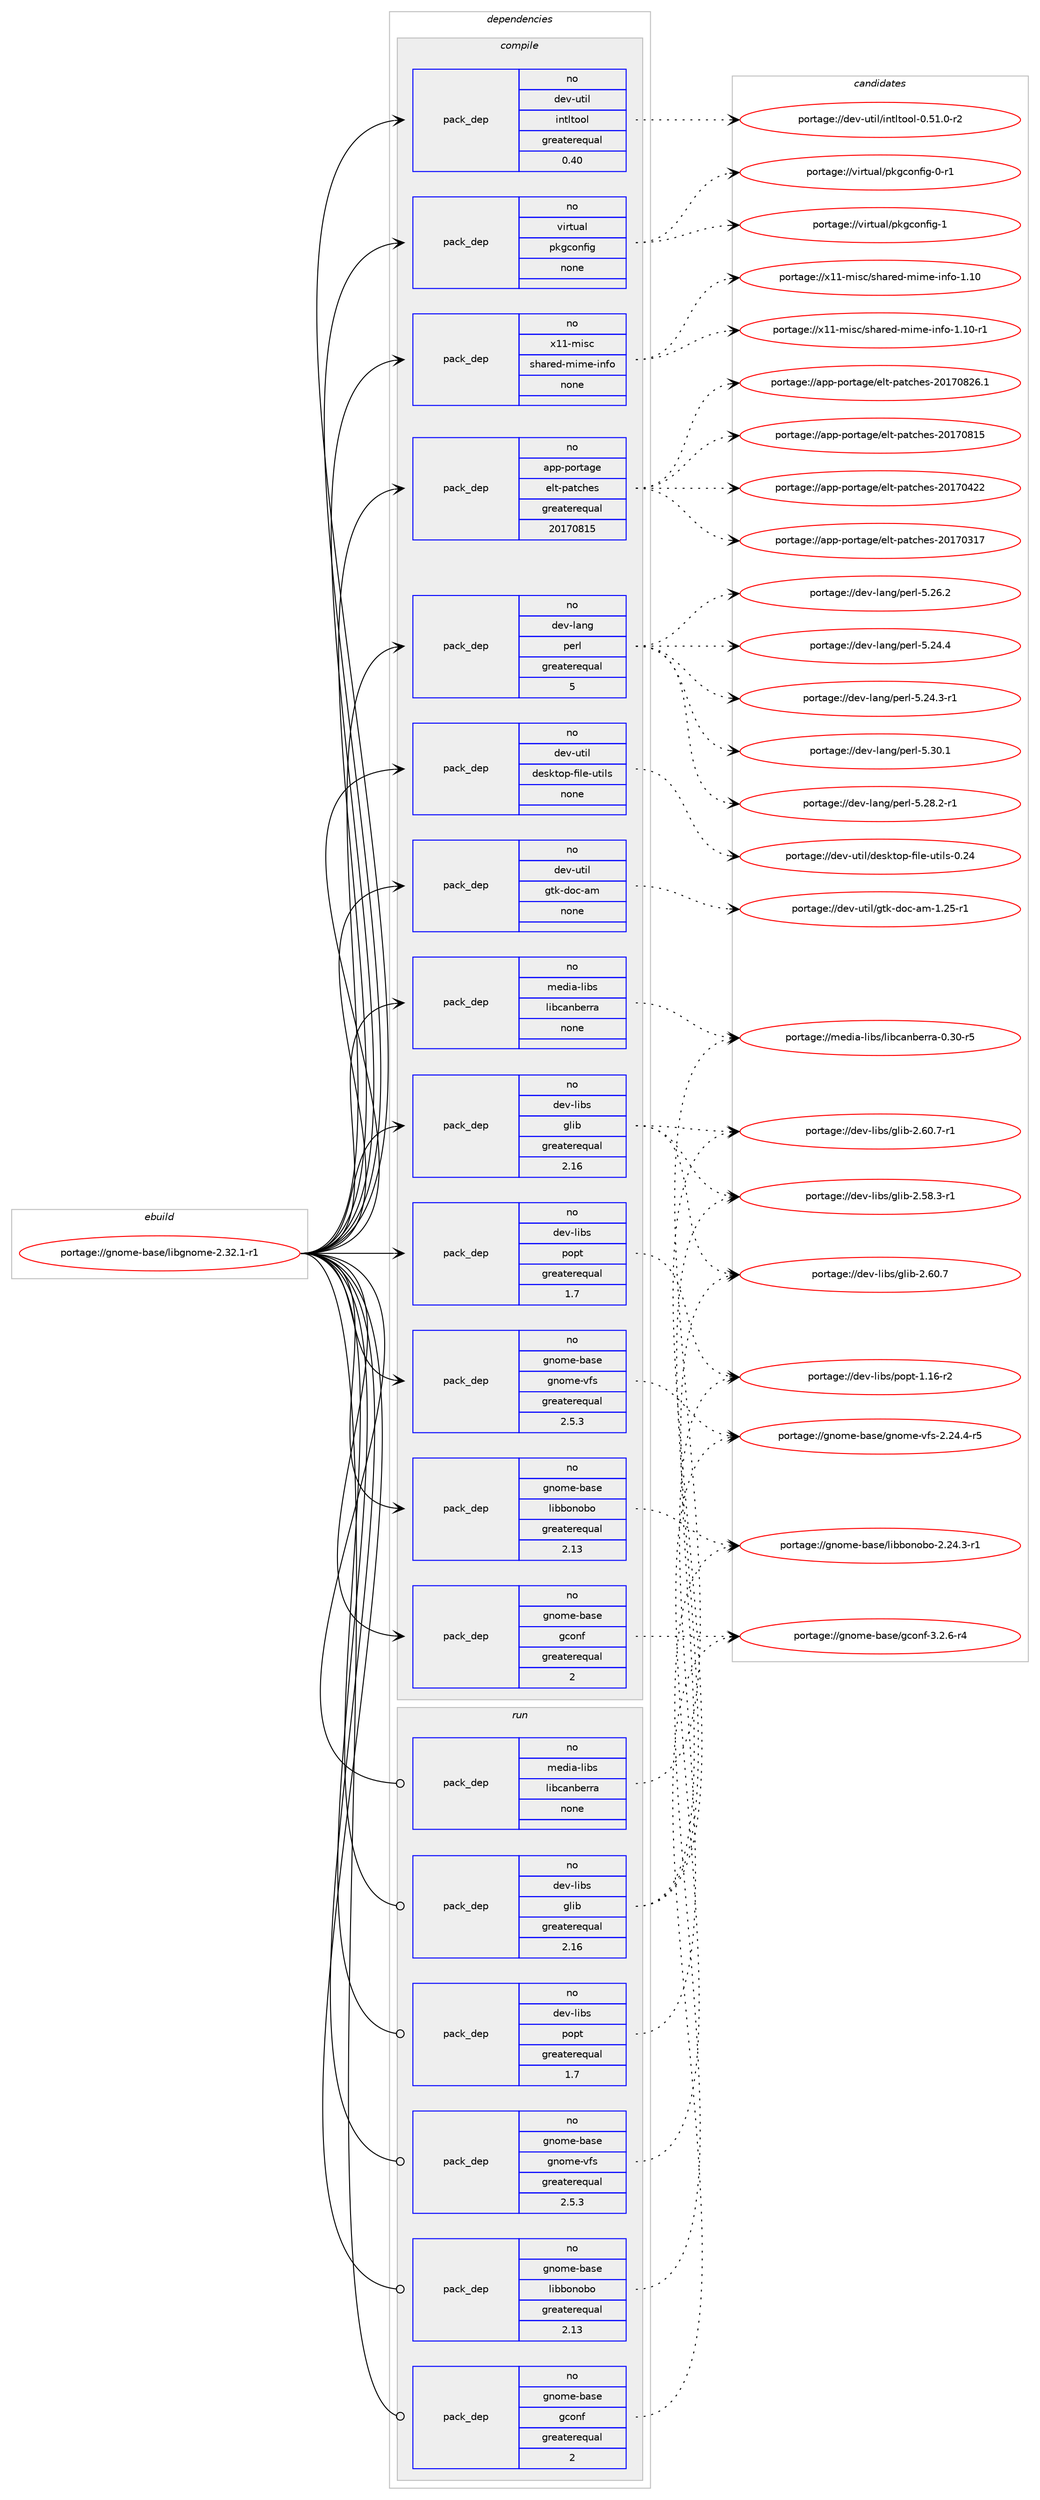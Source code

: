digraph prolog {

# *************
# Graph options
# *************

newrank=true;
concentrate=true;
compound=true;
graph [rankdir=LR,fontname=Helvetica,fontsize=10,ranksep=1.5];#, ranksep=2.5, nodesep=0.2];
edge  [arrowhead=vee];
node  [fontname=Helvetica,fontsize=10];

# **********
# The ebuild
# **********

subgraph cluster_leftcol {
color=gray;
label=<<i>ebuild</i>>;
id [label="portage://gnome-base/libgnome-2.32.1-r1", color=red, width=4, href="../gnome-base/libgnome-2.32.1-r1.svg"];
}

# ****************
# The dependencies
# ****************

subgraph cluster_midcol {
color=gray;
label=<<i>dependencies</i>>;
subgraph cluster_compile {
fillcolor="#eeeeee";
style=filled;
label=<<i>compile</i>>;
subgraph pack215122 {
dependency277506 [label=<<TABLE BORDER="0" CELLBORDER="1" CELLSPACING="0" CELLPADDING="4" WIDTH="220"><TR><TD ROWSPAN="6" CELLPADDING="30">pack_dep</TD></TR><TR><TD WIDTH="110">no</TD></TR><TR><TD>app-portage</TD></TR><TR><TD>elt-patches</TD></TR><TR><TD>greaterequal</TD></TR><TR><TD>20170815</TD></TR></TABLE>>, shape=none, color=blue];
}
id:e -> dependency277506:w [weight=20,style="solid",arrowhead="vee"];
subgraph pack215123 {
dependency277507 [label=<<TABLE BORDER="0" CELLBORDER="1" CELLSPACING="0" CELLPADDING="4" WIDTH="220"><TR><TD ROWSPAN="6" CELLPADDING="30">pack_dep</TD></TR><TR><TD WIDTH="110">no</TD></TR><TR><TD>dev-lang</TD></TR><TR><TD>perl</TD></TR><TR><TD>greaterequal</TD></TR><TR><TD>5</TD></TR></TABLE>>, shape=none, color=blue];
}
id:e -> dependency277507:w [weight=20,style="solid",arrowhead="vee"];
subgraph pack215124 {
dependency277508 [label=<<TABLE BORDER="0" CELLBORDER="1" CELLSPACING="0" CELLPADDING="4" WIDTH="220"><TR><TD ROWSPAN="6" CELLPADDING="30">pack_dep</TD></TR><TR><TD WIDTH="110">no</TD></TR><TR><TD>dev-libs</TD></TR><TR><TD>glib</TD></TR><TR><TD>greaterequal</TD></TR><TR><TD>2.16</TD></TR></TABLE>>, shape=none, color=blue];
}
id:e -> dependency277508:w [weight=20,style="solid",arrowhead="vee"];
subgraph pack215125 {
dependency277509 [label=<<TABLE BORDER="0" CELLBORDER="1" CELLSPACING="0" CELLPADDING="4" WIDTH="220"><TR><TD ROWSPAN="6" CELLPADDING="30">pack_dep</TD></TR><TR><TD WIDTH="110">no</TD></TR><TR><TD>dev-libs</TD></TR><TR><TD>popt</TD></TR><TR><TD>greaterequal</TD></TR><TR><TD>1.7</TD></TR></TABLE>>, shape=none, color=blue];
}
id:e -> dependency277509:w [weight=20,style="solid",arrowhead="vee"];
subgraph pack215126 {
dependency277510 [label=<<TABLE BORDER="0" CELLBORDER="1" CELLSPACING="0" CELLPADDING="4" WIDTH="220"><TR><TD ROWSPAN="6" CELLPADDING="30">pack_dep</TD></TR><TR><TD WIDTH="110">no</TD></TR><TR><TD>dev-util</TD></TR><TR><TD>desktop-file-utils</TD></TR><TR><TD>none</TD></TR><TR><TD></TD></TR></TABLE>>, shape=none, color=blue];
}
id:e -> dependency277510:w [weight=20,style="solid",arrowhead="vee"];
subgraph pack215127 {
dependency277511 [label=<<TABLE BORDER="0" CELLBORDER="1" CELLSPACING="0" CELLPADDING="4" WIDTH="220"><TR><TD ROWSPAN="6" CELLPADDING="30">pack_dep</TD></TR><TR><TD WIDTH="110">no</TD></TR><TR><TD>dev-util</TD></TR><TR><TD>gtk-doc-am</TD></TR><TR><TD>none</TD></TR><TR><TD></TD></TR></TABLE>>, shape=none, color=blue];
}
id:e -> dependency277511:w [weight=20,style="solid",arrowhead="vee"];
subgraph pack215128 {
dependency277512 [label=<<TABLE BORDER="0" CELLBORDER="1" CELLSPACING="0" CELLPADDING="4" WIDTH="220"><TR><TD ROWSPAN="6" CELLPADDING="30">pack_dep</TD></TR><TR><TD WIDTH="110">no</TD></TR><TR><TD>dev-util</TD></TR><TR><TD>intltool</TD></TR><TR><TD>greaterequal</TD></TR><TR><TD>0.40</TD></TR></TABLE>>, shape=none, color=blue];
}
id:e -> dependency277512:w [weight=20,style="solid",arrowhead="vee"];
subgraph pack215129 {
dependency277513 [label=<<TABLE BORDER="0" CELLBORDER="1" CELLSPACING="0" CELLPADDING="4" WIDTH="220"><TR><TD ROWSPAN="6" CELLPADDING="30">pack_dep</TD></TR><TR><TD WIDTH="110">no</TD></TR><TR><TD>gnome-base</TD></TR><TR><TD>gconf</TD></TR><TR><TD>greaterequal</TD></TR><TR><TD>2</TD></TR></TABLE>>, shape=none, color=blue];
}
id:e -> dependency277513:w [weight=20,style="solid",arrowhead="vee"];
subgraph pack215130 {
dependency277514 [label=<<TABLE BORDER="0" CELLBORDER="1" CELLSPACING="0" CELLPADDING="4" WIDTH="220"><TR><TD ROWSPAN="6" CELLPADDING="30">pack_dep</TD></TR><TR><TD WIDTH="110">no</TD></TR><TR><TD>gnome-base</TD></TR><TR><TD>gnome-vfs</TD></TR><TR><TD>greaterequal</TD></TR><TR><TD>2.5.3</TD></TR></TABLE>>, shape=none, color=blue];
}
id:e -> dependency277514:w [weight=20,style="solid",arrowhead="vee"];
subgraph pack215131 {
dependency277515 [label=<<TABLE BORDER="0" CELLBORDER="1" CELLSPACING="0" CELLPADDING="4" WIDTH="220"><TR><TD ROWSPAN="6" CELLPADDING="30">pack_dep</TD></TR><TR><TD WIDTH="110">no</TD></TR><TR><TD>gnome-base</TD></TR><TR><TD>libbonobo</TD></TR><TR><TD>greaterequal</TD></TR><TR><TD>2.13</TD></TR></TABLE>>, shape=none, color=blue];
}
id:e -> dependency277515:w [weight=20,style="solid",arrowhead="vee"];
subgraph pack215132 {
dependency277516 [label=<<TABLE BORDER="0" CELLBORDER="1" CELLSPACING="0" CELLPADDING="4" WIDTH="220"><TR><TD ROWSPAN="6" CELLPADDING="30">pack_dep</TD></TR><TR><TD WIDTH="110">no</TD></TR><TR><TD>media-libs</TD></TR><TR><TD>libcanberra</TD></TR><TR><TD>none</TD></TR><TR><TD></TD></TR></TABLE>>, shape=none, color=blue];
}
id:e -> dependency277516:w [weight=20,style="solid",arrowhead="vee"];
subgraph pack215133 {
dependency277517 [label=<<TABLE BORDER="0" CELLBORDER="1" CELLSPACING="0" CELLPADDING="4" WIDTH="220"><TR><TD ROWSPAN="6" CELLPADDING="30">pack_dep</TD></TR><TR><TD WIDTH="110">no</TD></TR><TR><TD>virtual</TD></TR><TR><TD>pkgconfig</TD></TR><TR><TD>none</TD></TR><TR><TD></TD></TR></TABLE>>, shape=none, color=blue];
}
id:e -> dependency277517:w [weight=20,style="solid",arrowhead="vee"];
subgraph pack215134 {
dependency277518 [label=<<TABLE BORDER="0" CELLBORDER="1" CELLSPACING="0" CELLPADDING="4" WIDTH="220"><TR><TD ROWSPAN="6" CELLPADDING="30">pack_dep</TD></TR><TR><TD WIDTH="110">no</TD></TR><TR><TD>x11-misc</TD></TR><TR><TD>shared-mime-info</TD></TR><TR><TD>none</TD></TR><TR><TD></TD></TR></TABLE>>, shape=none, color=blue];
}
id:e -> dependency277518:w [weight=20,style="solid",arrowhead="vee"];
}
subgraph cluster_compileandrun {
fillcolor="#eeeeee";
style=filled;
label=<<i>compile and run</i>>;
}
subgraph cluster_run {
fillcolor="#eeeeee";
style=filled;
label=<<i>run</i>>;
subgraph pack215135 {
dependency277519 [label=<<TABLE BORDER="0" CELLBORDER="1" CELLSPACING="0" CELLPADDING="4" WIDTH="220"><TR><TD ROWSPAN="6" CELLPADDING="30">pack_dep</TD></TR><TR><TD WIDTH="110">no</TD></TR><TR><TD>dev-libs</TD></TR><TR><TD>glib</TD></TR><TR><TD>greaterequal</TD></TR><TR><TD>2.16</TD></TR></TABLE>>, shape=none, color=blue];
}
id:e -> dependency277519:w [weight=20,style="solid",arrowhead="odot"];
subgraph pack215136 {
dependency277520 [label=<<TABLE BORDER="0" CELLBORDER="1" CELLSPACING="0" CELLPADDING="4" WIDTH="220"><TR><TD ROWSPAN="6" CELLPADDING="30">pack_dep</TD></TR><TR><TD WIDTH="110">no</TD></TR><TR><TD>dev-libs</TD></TR><TR><TD>popt</TD></TR><TR><TD>greaterequal</TD></TR><TR><TD>1.7</TD></TR></TABLE>>, shape=none, color=blue];
}
id:e -> dependency277520:w [weight=20,style="solid",arrowhead="odot"];
subgraph pack215137 {
dependency277521 [label=<<TABLE BORDER="0" CELLBORDER="1" CELLSPACING="0" CELLPADDING="4" WIDTH="220"><TR><TD ROWSPAN="6" CELLPADDING="30">pack_dep</TD></TR><TR><TD WIDTH="110">no</TD></TR><TR><TD>gnome-base</TD></TR><TR><TD>gconf</TD></TR><TR><TD>greaterequal</TD></TR><TR><TD>2</TD></TR></TABLE>>, shape=none, color=blue];
}
id:e -> dependency277521:w [weight=20,style="solid",arrowhead="odot"];
subgraph pack215138 {
dependency277522 [label=<<TABLE BORDER="0" CELLBORDER="1" CELLSPACING="0" CELLPADDING="4" WIDTH="220"><TR><TD ROWSPAN="6" CELLPADDING="30">pack_dep</TD></TR><TR><TD WIDTH="110">no</TD></TR><TR><TD>gnome-base</TD></TR><TR><TD>gnome-vfs</TD></TR><TR><TD>greaterequal</TD></TR><TR><TD>2.5.3</TD></TR></TABLE>>, shape=none, color=blue];
}
id:e -> dependency277522:w [weight=20,style="solid",arrowhead="odot"];
subgraph pack215139 {
dependency277523 [label=<<TABLE BORDER="0" CELLBORDER="1" CELLSPACING="0" CELLPADDING="4" WIDTH="220"><TR><TD ROWSPAN="6" CELLPADDING="30">pack_dep</TD></TR><TR><TD WIDTH="110">no</TD></TR><TR><TD>gnome-base</TD></TR><TR><TD>libbonobo</TD></TR><TR><TD>greaterequal</TD></TR><TR><TD>2.13</TD></TR></TABLE>>, shape=none, color=blue];
}
id:e -> dependency277523:w [weight=20,style="solid",arrowhead="odot"];
subgraph pack215140 {
dependency277524 [label=<<TABLE BORDER="0" CELLBORDER="1" CELLSPACING="0" CELLPADDING="4" WIDTH="220"><TR><TD ROWSPAN="6" CELLPADDING="30">pack_dep</TD></TR><TR><TD WIDTH="110">no</TD></TR><TR><TD>media-libs</TD></TR><TR><TD>libcanberra</TD></TR><TR><TD>none</TD></TR><TR><TD></TD></TR></TABLE>>, shape=none, color=blue];
}
id:e -> dependency277524:w [weight=20,style="solid",arrowhead="odot"];
}
}

# **************
# The candidates
# **************

subgraph cluster_choices {
rank=same;
color=gray;
label=<<i>candidates</i>>;

subgraph choice215122 {
color=black;
nodesep=1;
choice971121124511211111411697103101471011081164511297116991041011154550484955485650544649 [label="portage://app-portage/elt-patches-20170826.1", color=red, width=4,href="../app-portage/elt-patches-20170826.1.svg"];
choice97112112451121111141169710310147101108116451129711699104101115455048495548564953 [label="portage://app-portage/elt-patches-20170815", color=red, width=4,href="../app-portage/elt-patches-20170815.svg"];
choice97112112451121111141169710310147101108116451129711699104101115455048495548525050 [label="portage://app-portage/elt-patches-20170422", color=red, width=4,href="../app-portage/elt-patches-20170422.svg"];
choice97112112451121111141169710310147101108116451129711699104101115455048495548514955 [label="portage://app-portage/elt-patches-20170317", color=red, width=4,href="../app-portage/elt-patches-20170317.svg"];
dependency277506:e -> choice971121124511211111411697103101471011081164511297116991041011154550484955485650544649:w [style=dotted,weight="100"];
dependency277506:e -> choice97112112451121111141169710310147101108116451129711699104101115455048495548564953:w [style=dotted,weight="100"];
dependency277506:e -> choice97112112451121111141169710310147101108116451129711699104101115455048495548525050:w [style=dotted,weight="100"];
dependency277506:e -> choice97112112451121111141169710310147101108116451129711699104101115455048495548514955:w [style=dotted,weight="100"];
}
subgraph choice215123 {
color=black;
nodesep=1;
choice10010111845108971101034711210111410845534651484649 [label="portage://dev-lang/perl-5.30.1", color=red, width=4,href="../dev-lang/perl-5.30.1.svg"];
choice100101118451089711010347112101114108455346505646504511449 [label="portage://dev-lang/perl-5.28.2-r1", color=red, width=4,href="../dev-lang/perl-5.28.2-r1.svg"];
choice10010111845108971101034711210111410845534650544650 [label="portage://dev-lang/perl-5.26.2", color=red, width=4,href="../dev-lang/perl-5.26.2.svg"];
choice10010111845108971101034711210111410845534650524652 [label="portage://dev-lang/perl-5.24.4", color=red, width=4,href="../dev-lang/perl-5.24.4.svg"];
choice100101118451089711010347112101114108455346505246514511449 [label="portage://dev-lang/perl-5.24.3-r1", color=red, width=4,href="../dev-lang/perl-5.24.3-r1.svg"];
dependency277507:e -> choice10010111845108971101034711210111410845534651484649:w [style=dotted,weight="100"];
dependency277507:e -> choice100101118451089711010347112101114108455346505646504511449:w [style=dotted,weight="100"];
dependency277507:e -> choice10010111845108971101034711210111410845534650544650:w [style=dotted,weight="100"];
dependency277507:e -> choice10010111845108971101034711210111410845534650524652:w [style=dotted,weight="100"];
dependency277507:e -> choice100101118451089711010347112101114108455346505246514511449:w [style=dotted,weight="100"];
}
subgraph choice215124 {
color=black;
nodesep=1;
choice10010111845108105981154710310810598455046544846554511449 [label="portage://dev-libs/glib-2.60.7-r1", color=red, width=4,href="../dev-libs/glib-2.60.7-r1.svg"];
choice1001011184510810598115471031081059845504654484655 [label="portage://dev-libs/glib-2.60.7", color=red, width=4,href="../dev-libs/glib-2.60.7.svg"];
choice10010111845108105981154710310810598455046535646514511449 [label="portage://dev-libs/glib-2.58.3-r1", color=red, width=4,href="../dev-libs/glib-2.58.3-r1.svg"];
dependency277508:e -> choice10010111845108105981154710310810598455046544846554511449:w [style=dotted,weight="100"];
dependency277508:e -> choice1001011184510810598115471031081059845504654484655:w [style=dotted,weight="100"];
dependency277508:e -> choice10010111845108105981154710310810598455046535646514511449:w [style=dotted,weight="100"];
}
subgraph choice215125 {
color=black;
nodesep=1;
choice10010111845108105981154711211111211645494649544511450 [label="portage://dev-libs/popt-1.16-r2", color=red, width=4,href="../dev-libs/popt-1.16-r2.svg"];
dependency277509:e -> choice10010111845108105981154711211111211645494649544511450:w [style=dotted,weight="100"];
}
subgraph choice215126 {
color=black;
nodesep=1;
choice100101118451171161051084710010111510711611111245102105108101451171161051081154548465052 [label="portage://dev-util/desktop-file-utils-0.24", color=red, width=4,href="../dev-util/desktop-file-utils-0.24.svg"];
dependency277510:e -> choice100101118451171161051084710010111510711611111245102105108101451171161051081154548465052:w [style=dotted,weight="100"];
}
subgraph choice215127 {
color=black;
nodesep=1;
choice10010111845117116105108471031161074510011199459710945494650534511449 [label="portage://dev-util/gtk-doc-am-1.25-r1", color=red, width=4,href="../dev-util/gtk-doc-am-1.25-r1.svg"];
dependency277511:e -> choice10010111845117116105108471031161074510011199459710945494650534511449:w [style=dotted,weight="100"];
}
subgraph choice215128 {
color=black;
nodesep=1;
choice1001011184511711610510847105110116108116111111108454846534946484511450 [label="portage://dev-util/intltool-0.51.0-r2", color=red, width=4,href="../dev-util/intltool-0.51.0-r2.svg"];
dependency277512:e -> choice1001011184511711610510847105110116108116111111108454846534946484511450:w [style=dotted,weight="100"];
}
subgraph choice215129 {
color=black;
nodesep=1;
choice10311011110910145989711510147103991111101024551465046544511452 [label="portage://gnome-base/gconf-3.2.6-r4", color=red, width=4,href="../gnome-base/gconf-3.2.6-r4.svg"];
dependency277513:e -> choice10311011110910145989711510147103991111101024551465046544511452:w [style=dotted,weight="100"];
}
subgraph choice215130 {
color=black;
nodesep=1;
choice1031101111091014598971151014710311011110910145118102115455046505246524511453 [label="portage://gnome-base/gnome-vfs-2.24.4-r5", color=red, width=4,href="../gnome-base/gnome-vfs-2.24.4-r5.svg"];
dependency277514:e -> choice1031101111091014598971151014710311011110910145118102115455046505246524511453:w [style=dotted,weight="100"];
}
subgraph choice215131 {
color=black;
nodesep=1;
choice10311011110910145989711510147108105989811111011198111455046505246514511449 [label="portage://gnome-base/libbonobo-2.24.3-r1", color=red, width=4,href="../gnome-base/libbonobo-2.24.3-r1.svg"];
dependency277515:e -> choice10311011110910145989711510147108105989811111011198111455046505246514511449:w [style=dotted,weight="100"];
}
subgraph choice215132 {
color=black;
nodesep=1;
choice10910110010597451081059811547108105989997110981011141149745484651484511453 [label="portage://media-libs/libcanberra-0.30-r5", color=red, width=4,href="../media-libs/libcanberra-0.30-r5.svg"];
dependency277516:e -> choice10910110010597451081059811547108105989997110981011141149745484651484511453:w [style=dotted,weight="100"];
}
subgraph choice215133 {
color=black;
nodesep=1;
choice1181051141161179710847112107103991111101021051034549 [label="portage://virtual/pkgconfig-1", color=red, width=4,href="../virtual/pkgconfig-1.svg"];
choice11810511411611797108471121071039911111010210510345484511449 [label="portage://virtual/pkgconfig-0-r1", color=red, width=4,href="../virtual/pkgconfig-0-r1.svg"];
dependency277517:e -> choice1181051141161179710847112107103991111101021051034549:w [style=dotted,weight="100"];
dependency277517:e -> choice11810511411611797108471121071039911111010210510345484511449:w [style=dotted,weight="100"];
}
subgraph choice215134 {
color=black;
nodesep=1;
choice120494945109105115994711510497114101100451091051091014510511010211145494649484511449 [label="portage://x11-misc/shared-mime-info-1.10-r1", color=red, width=4,href="../x11-misc/shared-mime-info-1.10-r1.svg"];
choice12049494510910511599471151049711410110045109105109101451051101021114549464948 [label="portage://x11-misc/shared-mime-info-1.10", color=red, width=4,href="../x11-misc/shared-mime-info-1.10.svg"];
dependency277518:e -> choice120494945109105115994711510497114101100451091051091014510511010211145494649484511449:w [style=dotted,weight="100"];
dependency277518:e -> choice12049494510910511599471151049711410110045109105109101451051101021114549464948:w [style=dotted,weight="100"];
}
subgraph choice215135 {
color=black;
nodesep=1;
choice10010111845108105981154710310810598455046544846554511449 [label="portage://dev-libs/glib-2.60.7-r1", color=red, width=4,href="../dev-libs/glib-2.60.7-r1.svg"];
choice1001011184510810598115471031081059845504654484655 [label="portage://dev-libs/glib-2.60.7", color=red, width=4,href="../dev-libs/glib-2.60.7.svg"];
choice10010111845108105981154710310810598455046535646514511449 [label="portage://dev-libs/glib-2.58.3-r1", color=red, width=4,href="../dev-libs/glib-2.58.3-r1.svg"];
dependency277519:e -> choice10010111845108105981154710310810598455046544846554511449:w [style=dotted,weight="100"];
dependency277519:e -> choice1001011184510810598115471031081059845504654484655:w [style=dotted,weight="100"];
dependency277519:e -> choice10010111845108105981154710310810598455046535646514511449:w [style=dotted,weight="100"];
}
subgraph choice215136 {
color=black;
nodesep=1;
choice10010111845108105981154711211111211645494649544511450 [label="portage://dev-libs/popt-1.16-r2", color=red, width=4,href="../dev-libs/popt-1.16-r2.svg"];
dependency277520:e -> choice10010111845108105981154711211111211645494649544511450:w [style=dotted,weight="100"];
}
subgraph choice215137 {
color=black;
nodesep=1;
choice10311011110910145989711510147103991111101024551465046544511452 [label="portage://gnome-base/gconf-3.2.6-r4", color=red, width=4,href="../gnome-base/gconf-3.2.6-r4.svg"];
dependency277521:e -> choice10311011110910145989711510147103991111101024551465046544511452:w [style=dotted,weight="100"];
}
subgraph choice215138 {
color=black;
nodesep=1;
choice1031101111091014598971151014710311011110910145118102115455046505246524511453 [label="portage://gnome-base/gnome-vfs-2.24.4-r5", color=red, width=4,href="../gnome-base/gnome-vfs-2.24.4-r5.svg"];
dependency277522:e -> choice1031101111091014598971151014710311011110910145118102115455046505246524511453:w [style=dotted,weight="100"];
}
subgraph choice215139 {
color=black;
nodesep=1;
choice10311011110910145989711510147108105989811111011198111455046505246514511449 [label="portage://gnome-base/libbonobo-2.24.3-r1", color=red, width=4,href="../gnome-base/libbonobo-2.24.3-r1.svg"];
dependency277523:e -> choice10311011110910145989711510147108105989811111011198111455046505246514511449:w [style=dotted,weight="100"];
}
subgraph choice215140 {
color=black;
nodesep=1;
choice10910110010597451081059811547108105989997110981011141149745484651484511453 [label="portage://media-libs/libcanberra-0.30-r5", color=red, width=4,href="../media-libs/libcanberra-0.30-r5.svg"];
dependency277524:e -> choice10910110010597451081059811547108105989997110981011141149745484651484511453:w [style=dotted,weight="100"];
}
}

}
